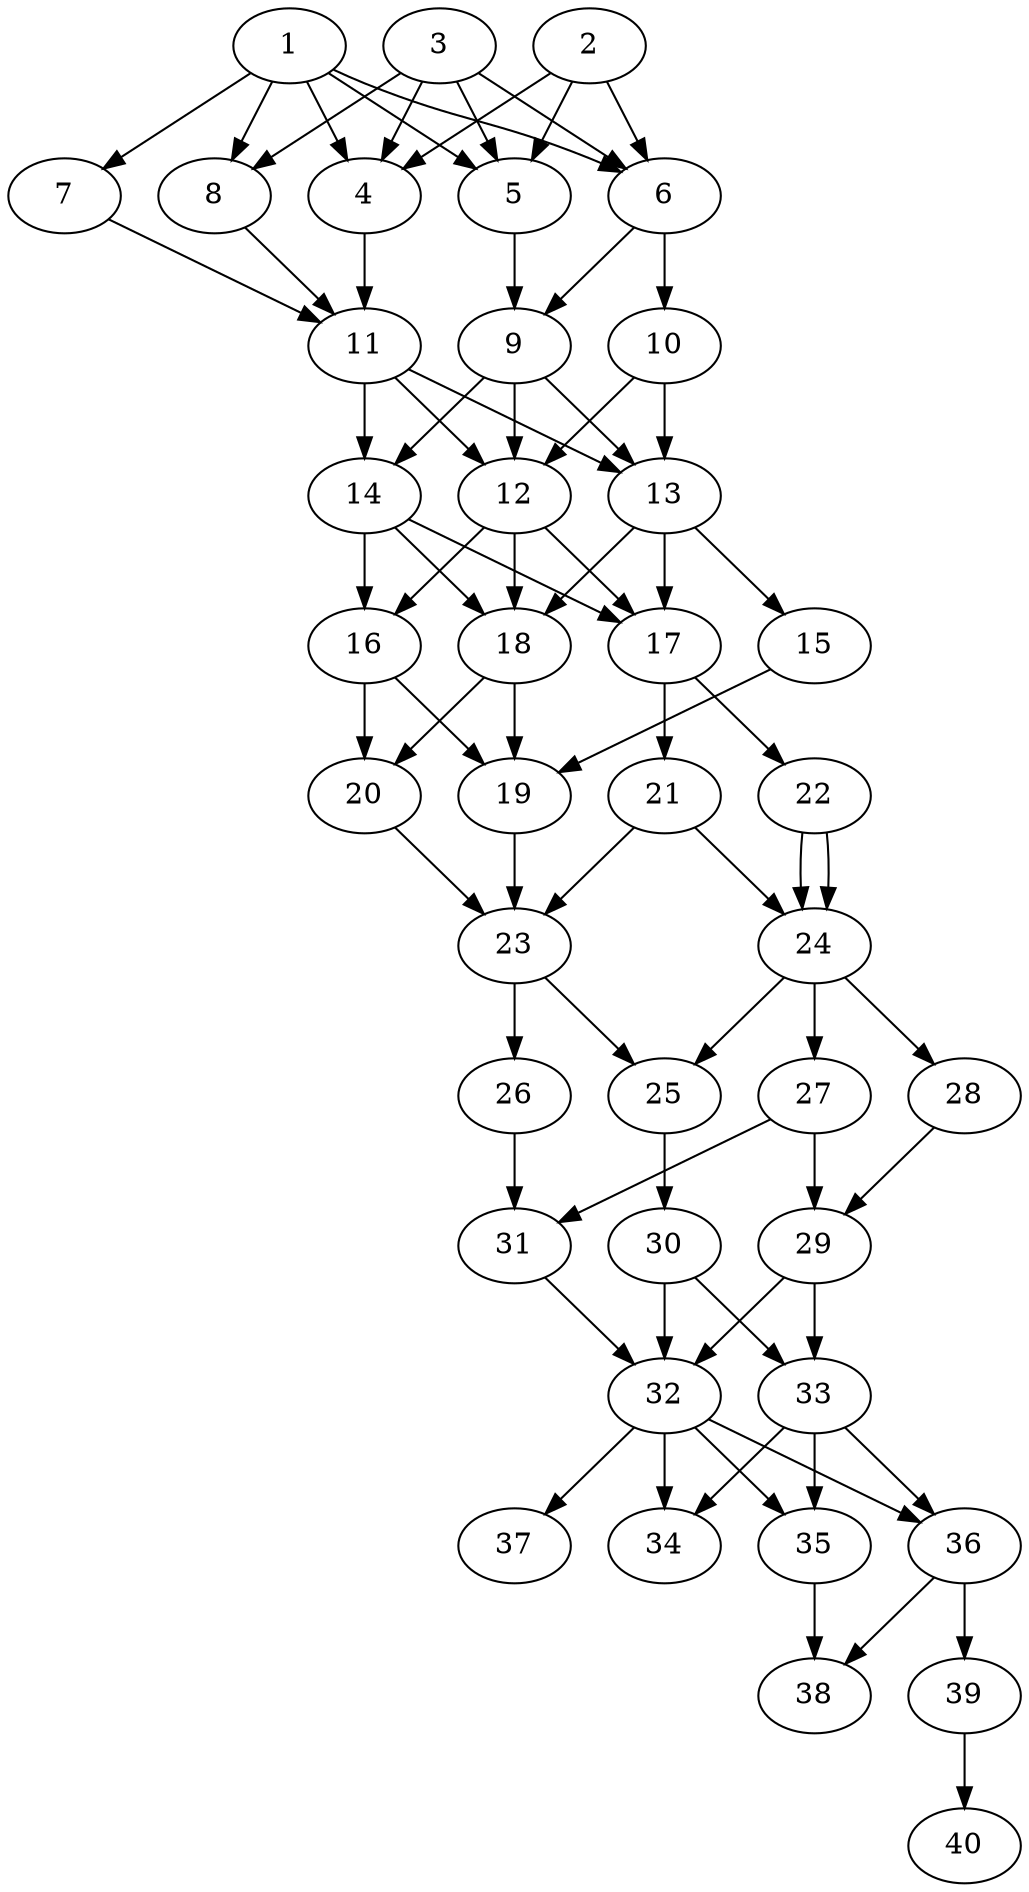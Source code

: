 // DAG automatically generated by daggen at Tue Aug  6 16:28:35 2019
// ./daggen --dot -n 40 --ccr 0.4 --fat 0.4 --regular 0.5 --density 0.9 --mindata 5242880 --maxdata 52428800 
digraph G {
  1 [size="31833600", alpha="0.14", expect_size="12733440"] 
  1 -> 4 [size ="12733440"]
  1 -> 5 [size ="12733440"]
  1 -> 6 [size ="12733440"]
  1 -> 7 [size ="12733440"]
  1 -> 8 [size ="12733440"]
  2 [size="84490240", alpha="0.03", expect_size="33796096"] 
  2 -> 4 [size ="33796096"]
  2 -> 5 [size ="33796096"]
  2 -> 6 [size ="33796096"]
  3 [size="127516160", alpha="0.05", expect_size="51006464"] 
  3 -> 4 [size ="51006464"]
  3 -> 5 [size ="51006464"]
  3 -> 6 [size ="51006464"]
  3 -> 8 [size ="51006464"]
  4 [size="34014720", alpha="0.07", expect_size="13605888"] 
  4 -> 11 [size ="13605888"]
  5 [size="56494080", alpha="0.06", expect_size="22597632"] 
  5 -> 9 [size ="22597632"]
  6 [size="61744640", alpha="0.17", expect_size="24697856"] 
  6 -> 9 [size ="24697856"]
  6 -> 10 [size ="24697856"]
  7 [size="94768640", alpha="0.06", expect_size="37907456"] 
  7 -> 11 [size ="37907456"]
  8 [size="35624960", alpha="0.20", expect_size="14249984"] 
  8 -> 11 [size ="14249984"]
  9 [size="41448960", alpha="0.06", expect_size="16579584"] 
  9 -> 12 [size ="16579584"]
  9 -> 13 [size ="16579584"]
  9 -> 14 [size ="16579584"]
  10 [size="52305920", alpha="0.10", expect_size="20922368"] 
  10 -> 12 [size ="20922368"]
  10 -> 13 [size ="20922368"]
  11 [size="94650880", alpha="0.06", expect_size="37860352"] 
  11 -> 12 [size ="37860352"]
  11 -> 13 [size ="37860352"]
  11 -> 14 [size ="37860352"]
  12 [size="60008960", alpha="0.15", expect_size="24003584"] 
  12 -> 16 [size ="24003584"]
  12 -> 17 [size ="24003584"]
  12 -> 18 [size ="24003584"]
  13 [size="79808000", alpha="0.16", expect_size="31923200"] 
  13 -> 15 [size ="31923200"]
  13 -> 17 [size ="31923200"]
  13 -> 18 [size ="31923200"]
  14 [size="107056640", alpha="0.15", expect_size="42822656"] 
  14 -> 16 [size ="42822656"]
  14 -> 17 [size ="42822656"]
  14 -> 18 [size ="42822656"]
  15 [size="27822080", alpha="0.10", expect_size="11128832"] 
  15 -> 19 [size ="11128832"]
  16 [size="60656640", alpha="0.09", expect_size="24262656"] 
  16 -> 19 [size ="24262656"]
  16 -> 20 [size ="24262656"]
  17 [size="42531840", alpha="0.08", expect_size="17012736"] 
  17 -> 21 [size ="17012736"]
  17 -> 22 [size ="17012736"]
  18 [size="80104960", alpha="0.19", expect_size="32041984"] 
  18 -> 19 [size ="32041984"]
  18 -> 20 [size ="32041984"]
  19 [size="78673920", alpha="0.00", expect_size="31469568"] 
  19 -> 23 [size ="31469568"]
  20 [size="112207360", alpha="0.15", expect_size="44882944"] 
  20 -> 23 [size ="44882944"]
  21 [size="52339200", alpha="0.12", expect_size="20935680"] 
  21 -> 23 [size ="20935680"]
  21 -> 24 [size ="20935680"]
  22 [size="86318080", alpha="0.02", expect_size="34527232"] 
  22 -> 24 [size ="34527232"]
  22 -> 24 [size ="34527232"]
  23 [size="56714240", alpha="0.11", expect_size="22685696"] 
  23 -> 25 [size ="22685696"]
  23 -> 26 [size ="22685696"]
  24 [size="31050240", alpha="0.04", expect_size="12420096"] 
  24 -> 25 [size ="12420096"]
  24 -> 27 [size ="12420096"]
  24 -> 28 [size ="12420096"]
  25 [size="117962240", alpha="0.04", expect_size="47184896"] 
  25 -> 30 [size ="47184896"]
  26 [size="60592640", alpha="0.12", expect_size="24237056"] 
  26 -> 31 [size ="24237056"]
  27 [size="116106240", alpha="0.14", expect_size="46442496"] 
  27 -> 29 [size ="46442496"]
  27 -> 31 [size ="46442496"]
  28 [size="45957120", alpha="0.00", expect_size="18382848"] 
  28 -> 29 [size ="18382848"]
  29 [size="39232000", alpha="0.11", expect_size="15692800"] 
  29 -> 32 [size ="15692800"]
  29 -> 33 [size ="15692800"]
  30 [size="41771520", alpha="0.08", expect_size="16708608"] 
  30 -> 32 [size ="16708608"]
  30 -> 33 [size ="16708608"]
  31 [size="129303040", alpha="0.19", expect_size="51721216"] 
  31 -> 32 [size ="51721216"]
  32 [size="84620800", alpha="0.18", expect_size="33848320"] 
  32 -> 34 [size ="33848320"]
  32 -> 35 [size ="33848320"]
  32 -> 36 [size ="33848320"]
  32 -> 37 [size ="33848320"]
  33 [size="97077760", alpha="0.09", expect_size="38831104"] 
  33 -> 34 [size ="38831104"]
  33 -> 35 [size ="38831104"]
  33 -> 36 [size ="38831104"]
  34 [size="45148160", alpha="0.15", expect_size="18059264"] 
  35 [size="67709440", alpha="0.04", expect_size="27083776"] 
  35 -> 38 [size ="27083776"]
  36 [size="90183680", alpha="0.01", expect_size="36073472"] 
  36 -> 38 [size ="36073472"]
  36 -> 39 [size ="36073472"]
  37 [size="43246080", alpha="0.03", expect_size="17298432"] 
  38 [size="126522880", alpha="0.16", expect_size="50609152"] 
  39 [size="126604800", alpha="0.00", expect_size="50641920"] 
  39 -> 40 [size ="50641920"]
  40 [size="71836160", alpha="0.02", expect_size="28734464"] 
}

